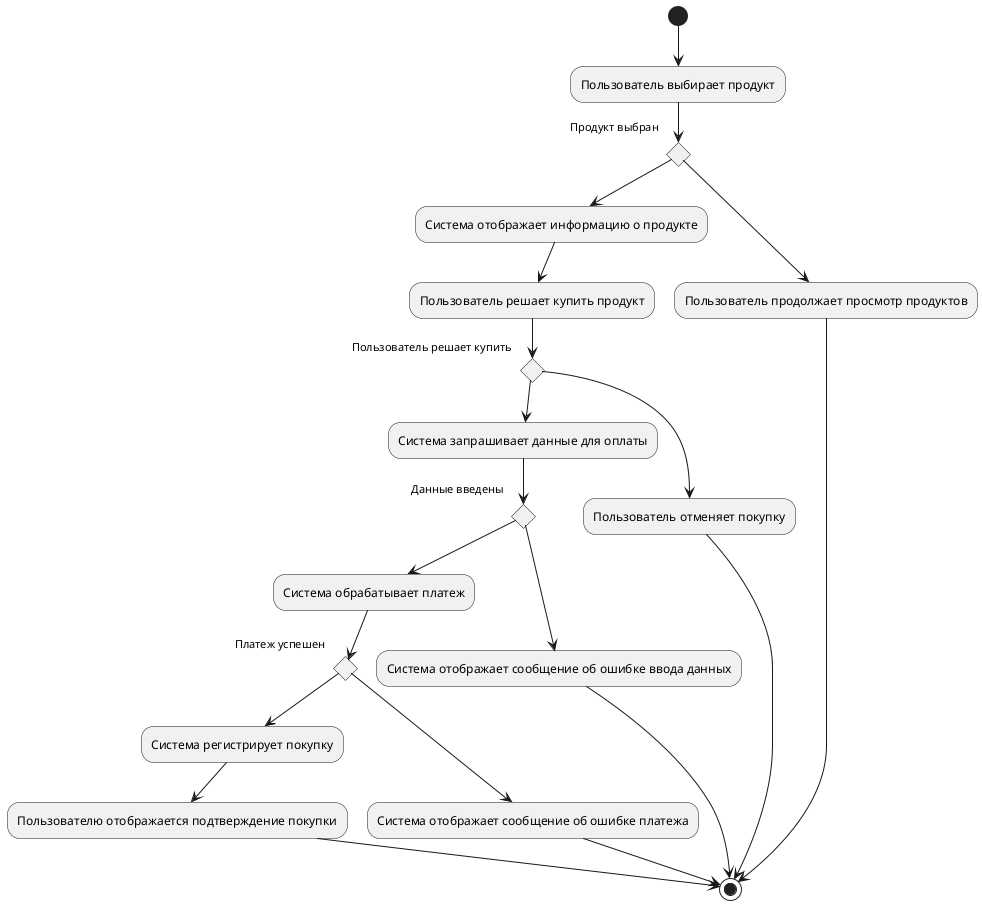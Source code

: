 @startuml
(*) --> "Пользователь выбирает продукт"

if "Продукт выбран" then
  --> "Система отображает информацию о продукте"
  --> "Пользователь решает купить продукт"

  if "Пользователь решает купить" then
    --> "Система запрашивает данные для оплаты"

    if "Данные введены" then
      --> "Система обрабатывает платеж"

      if "Платеж успешен" then
        --> "Система регистрирует покупку"
        --> "Пользователю отображается подтверждение покупки"
        --> (*)
      else
        --> "Система отображает сообщение об ошибке платежа"
        --> (*)
      endif
    else
      --> "Система отображает сообщение об ошибке ввода данных"
      --> (*)
    endif
  else
    --> "Пользователь отменяет покупку"
    --> (*)
  endif
else
  --> "Пользователь продолжает просмотр продуктов"
  --> (*)
endif
@enduml